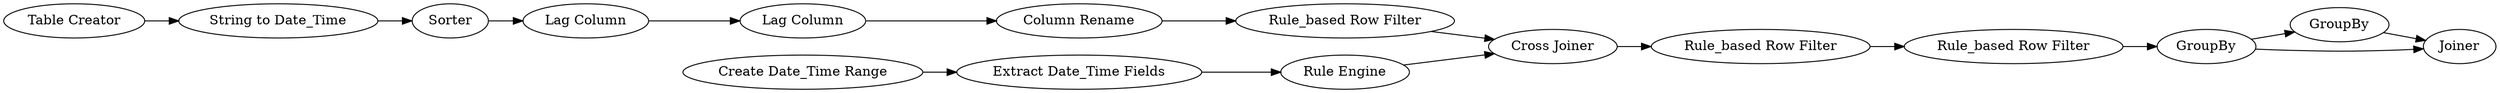 digraph {
	456 -> 462
	444 -> 445
	463 -> 458
	446 -> 447
	447 -> 459
	460 -> 456
	465 -> 466
	451 -> 453
	454 -> 456
	458 -> 466
	453 -> 454
	450 -> 446
	462 -> 463
	445 -> 450
	458 -> 465
	459 -> 460
	462 [label="Rule_based Row Filter"]
	459 [label="Column Rename"]
	450 [label=Sorter]
	446 [label="Lag Column"]
	460 [label="Rule_based Row Filter"]
	456 [label="Cross Joiner"]
	444 [label="Table Creator"]
	465 [label=GroupBy]
	454 [label="Rule Engine"]
	445 [label="String to Date_Time"]
	447 [label="Lag Column"]
	453 [label="Extract Date_Time Fields"]
	451 [label="Create Date_Time Range"]
	458 [label=GroupBy]
	466 [label=Joiner]
	463 [label="Rule_based Row Filter"]
	rankdir=LR
}
